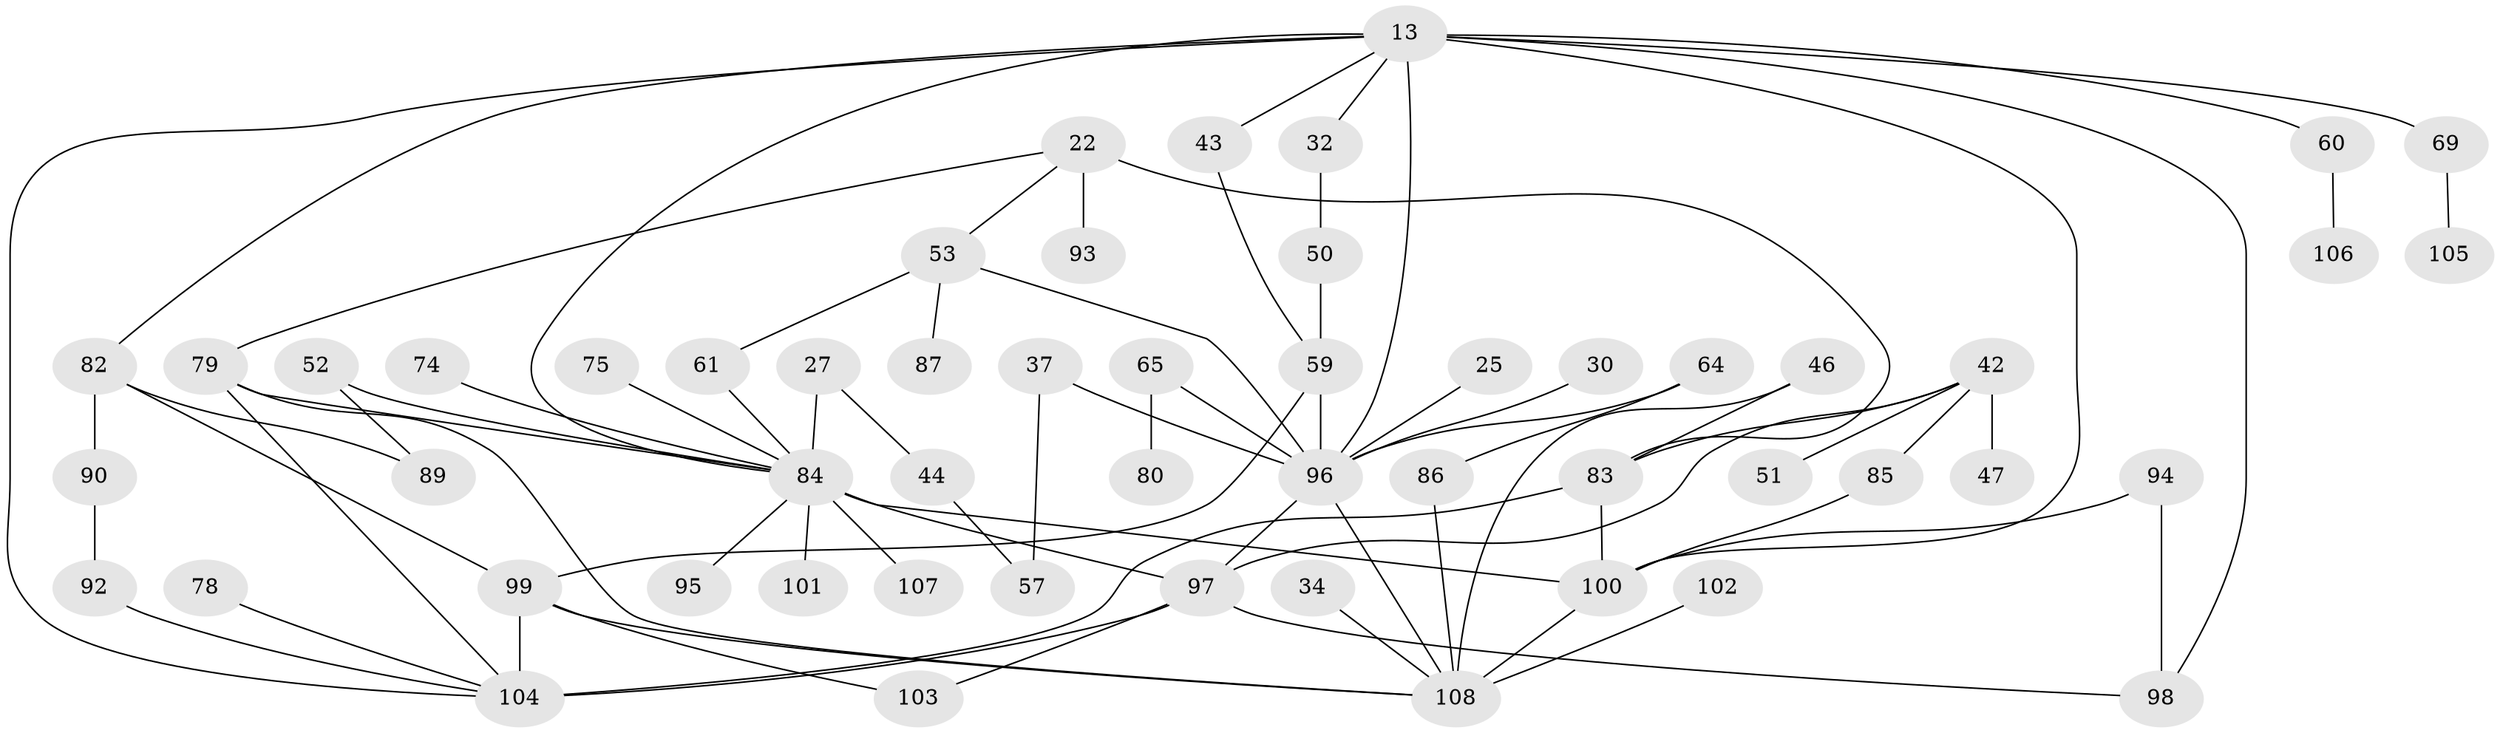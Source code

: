 // original degree distribution, {8: 0.009259259259259259, 4: 0.10185185185185185, 5: 0.09259259259259259, 10: 0.009259259259259259, 2: 0.3333333333333333, 6: 0.027777777777777776, 7: 0.018518518518518517, 3: 0.18518518518518517, 1: 0.2222222222222222}
// Generated by graph-tools (version 1.1) at 2025/41/03/09/25 04:41:54]
// undirected, 54 vertices, 78 edges
graph export_dot {
graph [start="1"]
  node [color=gray90,style=filled];
  13 [super="+5+1"];
  22;
  25;
  27;
  30;
  32;
  34;
  37;
  42;
  43;
  44;
  46;
  47;
  50;
  51;
  52;
  53;
  57;
  59;
  60;
  61;
  64 [super="+15"];
  65;
  69;
  74;
  75;
  78;
  79 [super="+17+33"];
  80;
  82 [super="+63"];
  83 [super="+36+76"];
  84 [super="+39+77"];
  85 [super="+31"];
  86;
  87;
  89;
  90;
  92;
  93;
  94 [super="+14"];
  95;
  96 [super="+35+72"];
  97 [super="+16+68+71"];
  98 [super="+29+70"];
  99 [super="+81"];
  100 [super="+91+45+41+4"];
  101;
  102;
  103;
  104 [super="+73"];
  105;
  106;
  107;
  108 [super="+8+9+55+19"];
  13 -- 32;
  13 -- 43;
  13 -- 60;
  13 -- 96 [weight=3];
  13 -- 69;
  13 -- 84;
  13 -- 104;
  13 -- 100 [weight=2];
  13 -- 98;
  13 -- 82;
  22 -- 53;
  22 -- 93;
  22 -- 79;
  22 -- 83 [weight=2];
  25 -- 96;
  27 -- 44;
  27 -- 84;
  30 -- 96;
  32 -- 50;
  34 -- 108;
  37 -- 57;
  37 -- 96;
  42 -- 47;
  42 -- 51;
  42 -- 85 [weight=2];
  42 -- 83;
  42 -- 97;
  43 -- 59;
  44 -- 57;
  46 -- 108;
  46 -- 83;
  50 -- 59;
  52 -- 89;
  52 -- 84;
  53 -- 61;
  53 -- 87;
  53 -- 96;
  59 -- 99;
  59 -- 96 [weight=2];
  60 -- 106;
  61 -- 84;
  64 -- 86;
  64 -- 96;
  65 -- 80;
  65 -- 96;
  69 -- 105;
  74 -- 84;
  75 -- 84;
  78 -- 104;
  79 -- 108;
  79 -- 84;
  79 -- 104;
  82 -- 99;
  82 -- 89;
  82 -- 90;
  83 -- 104;
  83 -- 100;
  84 -- 97 [weight=3];
  84 -- 101;
  84 -- 107;
  84 -- 95;
  84 -- 100 [weight=3];
  85 -- 100;
  86 -- 108;
  90 -- 92;
  92 -- 104;
  94 -- 98;
  94 -- 100;
  96 -- 108 [weight=2];
  96 -- 97 [weight=3];
  97 -- 103;
  97 -- 98;
  97 -- 104 [weight=3];
  99 -- 103;
  99 -- 108;
  99 -- 104 [weight=2];
  100 -- 108 [weight=3];
  102 -- 108;
}
